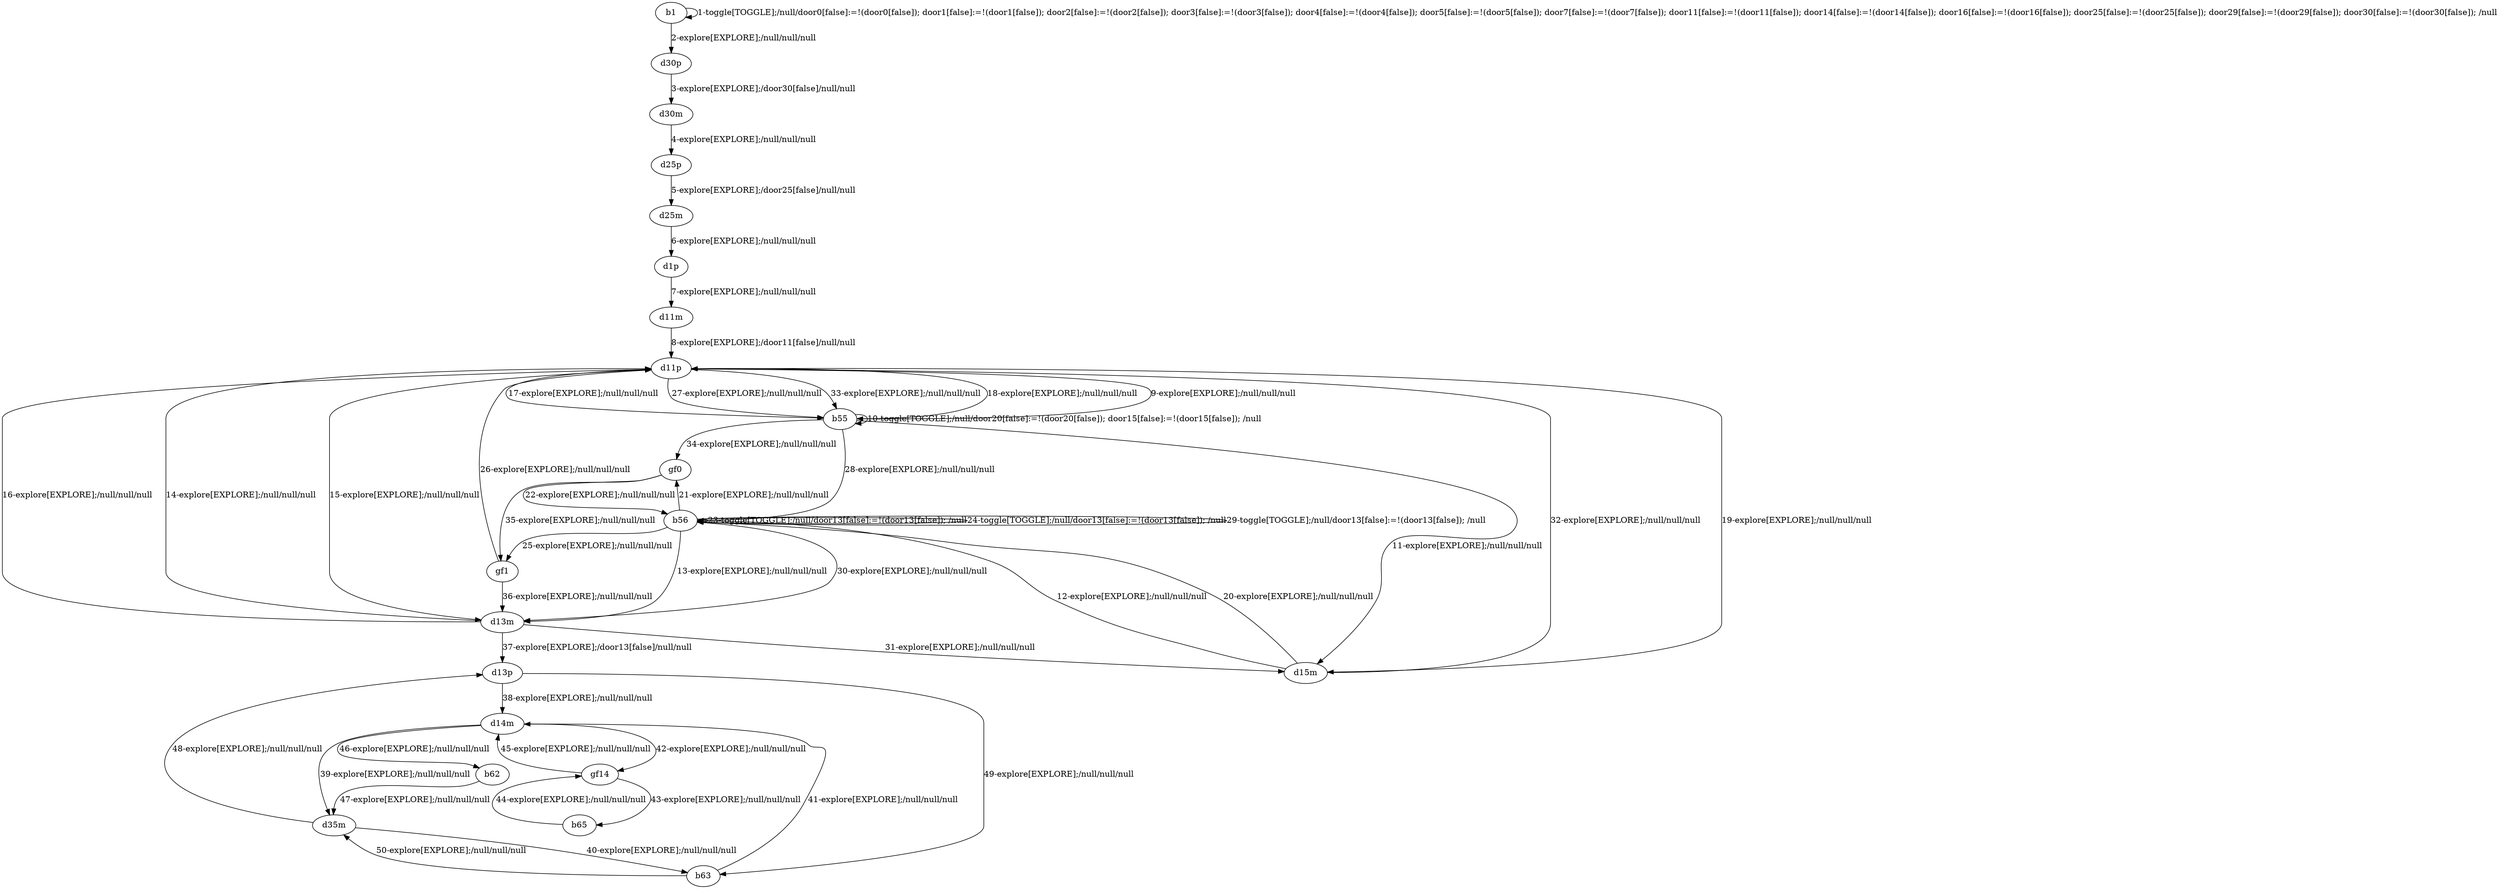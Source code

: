 # Total number of goals covered by this test: 2
# d11p --> d13m
# b55 --> d11p

digraph g {
"b1" -> "b1" [label = "1-toggle[TOGGLE];/null/door0[false]:=!(door0[false]); door1[false]:=!(door1[false]); door2[false]:=!(door2[false]); door3[false]:=!(door3[false]); door4[false]:=!(door4[false]); door5[false]:=!(door5[false]); door7[false]:=!(door7[false]); door11[false]:=!(door11[false]); door14[false]:=!(door14[false]); door16[false]:=!(door16[false]); door25[false]:=!(door25[false]); door29[false]:=!(door29[false]); door30[false]:=!(door30[false]); /null"];
"b1" -> "d30p" [label = "2-explore[EXPLORE];/null/null/null"];
"d30p" -> "d30m" [label = "3-explore[EXPLORE];/door30[false]/null/null"];
"d30m" -> "d25p" [label = "4-explore[EXPLORE];/null/null/null"];
"d25p" -> "d25m" [label = "5-explore[EXPLORE];/door25[false]/null/null"];
"d25m" -> "d1p" [label = "6-explore[EXPLORE];/null/null/null"];
"d1p" -> "d11m" [label = "7-explore[EXPLORE];/null/null/null"];
"d11m" -> "d11p" [label = "8-explore[EXPLORE];/door11[false]/null/null"];
"d11p" -> "b55" [label = "9-explore[EXPLORE];/null/null/null"];
"b55" -> "b55" [label = "10-toggle[TOGGLE];/null/door20[false]:=!(door20[false]); door15[false]:=!(door15[false]); /null"];
"b55" -> "d15m" [label = "11-explore[EXPLORE];/null/null/null"];
"d15m" -> "b56" [label = "12-explore[EXPLORE];/null/null/null"];
"b56" -> "d13m" [label = "13-explore[EXPLORE];/null/null/null"];
"d13m" -> "d11p" [label = "14-explore[EXPLORE];/null/null/null"];
"d11p" -> "d13m" [label = "15-explore[EXPLORE];/null/null/null"];
"d13m" -> "d11p" [label = "16-explore[EXPLORE];/null/null/null"];
"d11p" -> "b55" [label = "17-explore[EXPLORE];/null/null/null"];
"b55" -> "d11p" [label = "18-explore[EXPLORE];/null/null/null"];
"d11p" -> "d15m" [label = "19-explore[EXPLORE];/null/null/null"];
"d15m" -> "b56" [label = "20-explore[EXPLORE];/null/null/null"];
"b56" -> "gf0" [label = "21-explore[EXPLORE];/null/null/null"];
"gf0" -> "b56" [label = "22-explore[EXPLORE];/null/null/null"];
"b56" -> "b56" [label = "23-toggle[TOGGLE];/null/door13[false]:=!(door13[false]); /null"];
"b56" -> "b56" [label = "24-toggle[TOGGLE];/null/door13[false]:=!(door13[false]); /null"];
"b56" -> "gf1" [label = "25-explore[EXPLORE];/null/null/null"];
"gf1" -> "d11p" [label = "26-explore[EXPLORE];/null/null/null"];
"d11p" -> "b55" [label = "27-explore[EXPLORE];/null/null/null"];
"b55" -> "b56" [label = "28-explore[EXPLORE];/null/null/null"];
"b56" -> "b56" [label = "29-toggle[TOGGLE];/null/door13[false]:=!(door13[false]); /null"];
"b56" -> "d13m" [label = "30-explore[EXPLORE];/null/null/null"];
"d13m" -> "d15m" [label = "31-explore[EXPLORE];/null/null/null"];
"d15m" -> "d11p" [label = "32-explore[EXPLORE];/null/null/null"];
"d11p" -> "b55" [label = "33-explore[EXPLORE];/null/null/null"];
"b55" -> "gf0" [label = "34-explore[EXPLORE];/null/null/null"];
"gf0" -> "gf1" [label = "35-explore[EXPLORE];/null/null/null"];
"gf1" -> "d13m" [label = "36-explore[EXPLORE];/null/null/null"];
"d13m" -> "d13p" [label = "37-explore[EXPLORE];/door13[false]/null/null"];
"d13p" -> "d14m" [label = "38-explore[EXPLORE];/null/null/null"];
"d14m" -> "d35m" [label = "39-explore[EXPLORE];/null/null/null"];
"d35m" -> "b63" [label = "40-explore[EXPLORE];/null/null/null"];
"b63" -> "d14m" [label = "41-explore[EXPLORE];/null/null/null"];
"d14m" -> "gf14" [label = "42-explore[EXPLORE];/null/null/null"];
"gf14" -> "b65" [label = "43-explore[EXPLORE];/null/null/null"];
"b65" -> "gf14" [label = "44-explore[EXPLORE];/null/null/null"];
"gf14" -> "d14m" [label = "45-explore[EXPLORE];/null/null/null"];
"d14m" -> "b62" [label = "46-explore[EXPLORE];/null/null/null"];
"b62" -> "d35m" [label = "47-explore[EXPLORE];/null/null/null"];
"d35m" -> "d13p" [label = "48-explore[EXPLORE];/null/null/null"];
"d13p" -> "b63" [label = "49-explore[EXPLORE];/null/null/null"];
"b63" -> "d35m" [label = "50-explore[EXPLORE];/null/null/null"];
}